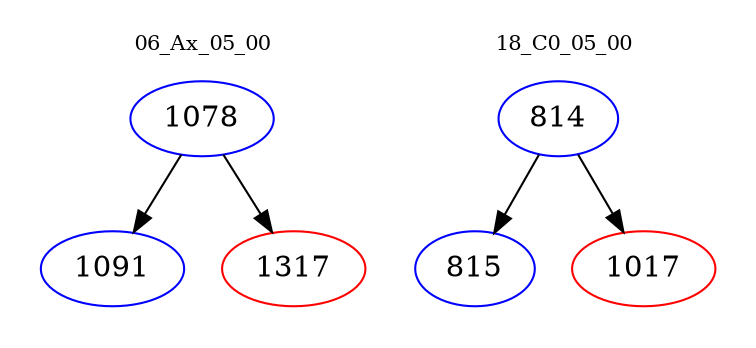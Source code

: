 digraph{
subgraph cluster_0 {
color = white
label = "06_Ax_05_00";
fontsize=10;
T0_1078 [label="1078", color="blue"]
T0_1078 -> T0_1091 [color="black"]
T0_1091 [label="1091", color="blue"]
T0_1078 -> T0_1317 [color="black"]
T0_1317 [label="1317", color="red"]
}
subgraph cluster_1 {
color = white
label = "18_C0_05_00";
fontsize=10;
T1_814 [label="814", color="blue"]
T1_814 -> T1_815 [color="black"]
T1_815 [label="815", color="blue"]
T1_814 -> T1_1017 [color="black"]
T1_1017 [label="1017", color="red"]
}
}
